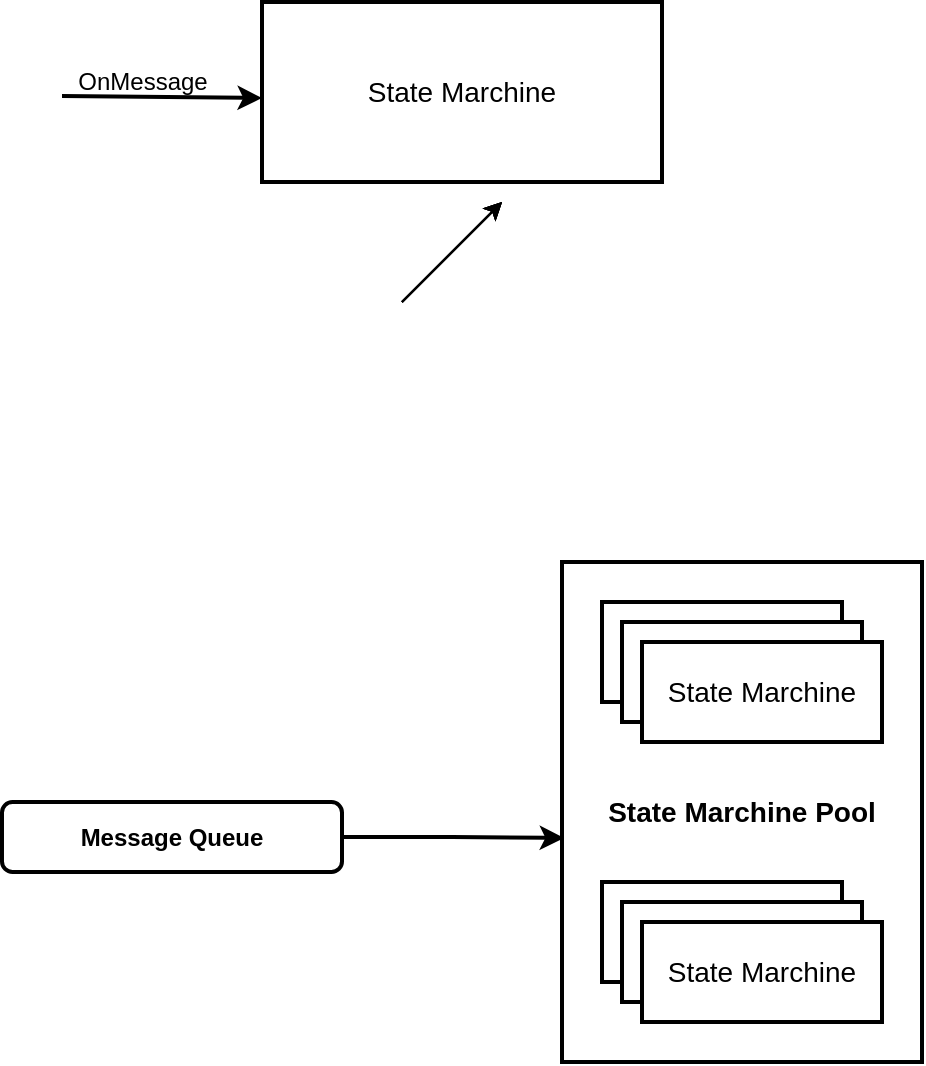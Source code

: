 <mxfile>
    <diagram id="-tHE7WQUM5ZOJkgzE3eG" name="Page-1">
        <mxGraphModel dx="1096" dy="521" grid="1" gridSize="10" guides="1" tooltips="1" connect="1" arrows="1" fold="1" page="1" pageScale="1" pageWidth="827" pageHeight="1169" background="#ffffff" math="0" shadow="0">
            <root>
                <mxCell id="0"/>
                <mxCell id="1" parent="0"/>
                <mxCell id="15" value="&lt;font color=&quot;#000000&quot; style=&quot;font-size: 14px&quot;&gt;&lt;b&gt;State Marchine Pool&lt;/b&gt;&lt;/font&gt;" style="rounded=0;whiteSpace=wrap;html=1;strokeColor=#000000;strokeWidth=2;fillColor=#FFFFFF;" vertex="1" parent="1">
                    <mxGeometry x="470" y="420" width="180" height="250" as="geometry"/>
                </mxCell>
                <mxCell id="2" value="&lt;font color=&quot;#000000&quot; style=&quot;font-size: 14px&quot;&gt;state&lt;/font&gt;" style="rounded=0;whiteSpace=wrap;html=1;fillColor=#FFFFFF;strokeColor=#000000;strokeWidth=2;" vertex="1" parent="1">
                    <mxGeometry x="490" y="440" width="120" height="50" as="geometry"/>
                </mxCell>
                <mxCell id="3" value="&lt;font color=&quot;#000000&quot; style=&quot;font-size: 14px&quot;&gt;state&lt;/font&gt;" style="rounded=0;whiteSpace=wrap;html=1;fillColor=#FFFFFF;strokeColor=#000000;strokeWidth=2;" vertex="1" parent="1">
                    <mxGeometry x="500" y="450" width="120" height="50" as="geometry"/>
                </mxCell>
                <mxCell id="4" value="&lt;font color=&quot;#000000&quot;&gt;&lt;span style=&quot;font-size: 14px&quot;&gt;State Marchine&lt;/span&gt;&lt;/font&gt;" style="rounded=0;whiteSpace=wrap;html=1;fillColor=#FFFFFF;strokeColor=#000000;strokeWidth=2;" vertex="1" parent="1">
                    <mxGeometry x="510" y="460" width="120" height="50" as="geometry"/>
                </mxCell>
                <mxCell id="5" value="&lt;font color=&quot;#000000&quot;&gt;&lt;span style=&quot;font-size: 14px&quot;&gt;State Marchine&lt;/span&gt;&lt;/font&gt;" style="rounded=0;whiteSpace=wrap;html=1;fillColor=#FFFFFF;strokeColor=#000000;strokeWidth=2;" vertex="1" parent="1">
                    <mxGeometry x="320" y="140" width="200" height="90" as="geometry"/>
                </mxCell>
                <mxCell id="6" value="" style="endArrow=classic;html=1;" edge="1" parent="1">
                    <mxGeometry width="50" height="50" relative="1" as="geometry">
                        <mxPoint x="390" y="290" as="sourcePoint"/>
                        <mxPoint x="440" y="240" as="targetPoint"/>
                    </mxGeometry>
                </mxCell>
                <mxCell id="7" value="" style="endArrow=classic;html=1;" edge="1" parent="1">
                    <mxGeometry width="50" height="50" relative="1" as="geometry">
                        <mxPoint x="390" y="290" as="sourcePoint"/>
                        <mxPoint x="440" y="240" as="targetPoint"/>
                    </mxGeometry>
                </mxCell>
                <mxCell id="8" value="" style="endArrow=classic;html=1;" edge="1" parent="1">
                    <mxGeometry width="50" height="50" relative="1" as="geometry">
                        <mxPoint x="390" y="290" as="sourcePoint"/>
                        <mxPoint x="440" y="240" as="targetPoint"/>
                    </mxGeometry>
                </mxCell>
                <mxCell id="9" value="" style="endArrow=classic;html=1;" edge="1" parent="1">
                    <mxGeometry width="50" height="50" relative="1" as="geometry">
                        <mxPoint x="390" y="290" as="sourcePoint"/>
                        <mxPoint x="440" y="240" as="targetPoint"/>
                    </mxGeometry>
                </mxCell>
                <mxCell id="10" value="" style="endArrow=classic;html=1;strokeColor=#000000;strokeWidth=2;exitX=0;exitY=0.85;exitDx=0;exitDy=0;exitPerimeter=0;" edge="1" parent="1" source="11">
                    <mxGeometry width="50" height="50" relative="1" as="geometry">
                        <mxPoint x="210" y="188" as="sourcePoint"/>
                        <mxPoint x="320" y="188" as="targetPoint"/>
                    </mxGeometry>
                </mxCell>
                <mxCell id="11" value="&lt;font color=&quot;#000000&quot;&gt;OnMessage&lt;/font&gt;" style="text;html=1;align=center;verticalAlign=middle;resizable=0;points=[];autosize=1;strokeColor=none;" vertex="1" parent="1">
                    <mxGeometry x="220" y="170" width="80" height="20" as="geometry"/>
                </mxCell>
                <mxCell id="12" value="&lt;font color=&quot;#000000&quot; style=&quot;font-size: 14px&quot;&gt;state&lt;/font&gt;" style="rounded=0;whiteSpace=wrap;html=1;fillColor=#FFFFFF;strokeColor=#000000;strokeWidth=2;" vertex="1" parent="1">
                    <mxGeometry x="490" y="580" width="120" height="50" as="geometry"/>
                </mxCell>
                <mxCell id="13" value="&lt;font color=&quot;#000000&quot; style=&quot;font-size: 14px&quot;&gt;state&lt;/font&gt;" style="rounded=0;whiteSpace=wrap;html=1;fillColor=#FFFFFF;strokeColor=#000000;strokeWidth=2;" vertex="1" parent="1">
                    <mxGeometry x="500" y="590" width="120" height="50" as="geometry"/>
                </mxCell>
                <mxCell id="14" value="&lt;span style=&quot;color: rgb(0 , 0 , 0) ; font-size: 14px&quot;&gt;State Marchine&lt;/span&gt;" style="rounded=0;whiteSpace=wrap;html=1;fillColor=#FFFFFF;strokeColor=#000000;strokeWidth=2;" vertex="1" parent="1">
                    <mxGeometry x="510" y="600" width="120" height="50" as="geometry"/>
                </mxCell>
                <mxCell id="18" style="edgeStyle=orthogonalEdgeStyle;rounded=0;orthogonalLoop=1;jettySize=auto;html=1;exitX=1;exitY=0.5;exitDx=0;exitDy=0;entryX=0.006;entryY=0.552;entryDx=0;entryDy=0;entryPerimeter=0;strokeColor=#000000;strokeWidth=2;" edge="1" parent="1" source="17" target="15">
                    <mxGeometry relative="1" as="geometry"/>
                </mxCell>
                <mxCell id="17" value="&lt;font color=&quot;#000000&quot;&gt;&lt;b&gt;Message Queue&lt;/b&gt;&lt;/font&gt;" style="rounded=1;whiteSpace=wrap;html=1;glass=0;strokeColor=#000000;strokeWidth=2;fillColor=#FFFFFF;" vertex="1" parent="1">
                    <mxGeometry x="190" y="540" width="170" height="35" as="geometry"/>
                </mxCell>
            </root>
        </mxGraphModel>
    </diagram>
</mxfile>